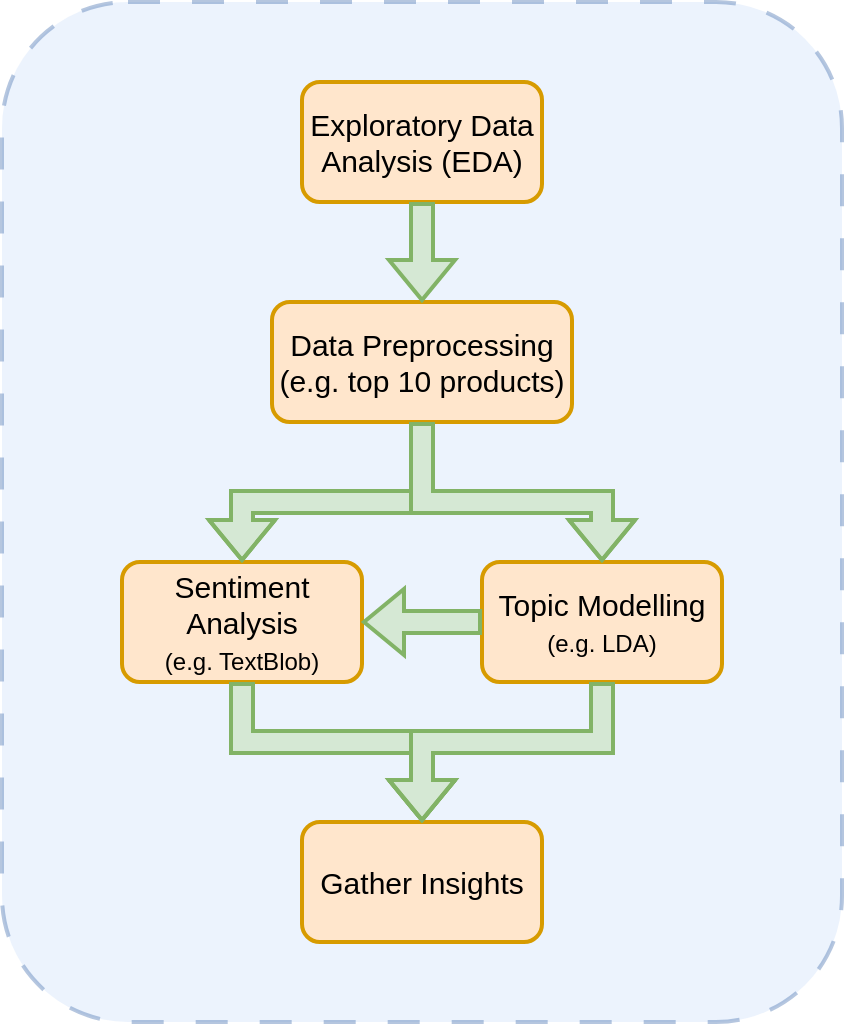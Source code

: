 <mxfile version="24.8.3">
  <diagram name="Page-1" id="Auo-WJhbOrM8xYh9lHOt">
    <mxGraphModel dx="1434" dy="1838" grid="1" gridSize="10" guides="1" tooltips="1" connect="1" arrows="1" fold="1" page="1" pageScale="1" pageWidth="850" pageHeight="1100" math="0" shadow="0">
      <root>
        <mxCell id="0" />
        <mxCell id="1" parent="0" />
        <mxCell id="PQHfU8y0sBaOPBiTjZiv-2" value="" style="rounded=1;whiteSpace=wrap;html=1;fillColor=#dae8fc;strokeColor=#6c8ebf;strokeWidth=2;dashed=1;dashPattern=8 8;opacity=50;" vertex="1" parent="1">
          <mxGeometry x="60" y="-50" width="420" height="510" as="geometry" />
        </mxCell>
        <mxCell id="PQHfU8y0sBaOPBiTjZiv-3" value="Exploratory Data Analysis (EDA)" style="rounded=1;whiteSpace=wrap;html=1;fillColor=#FFE6CC;strokeColor=#d79b00;strokeWidth=2;fontSize=15;textShadow=0;labelBorderColor=none;labelBackgroundColor=none;" vertex="1" parent="1">
          <mxGeometry x="210" y="-10" width="120" height="60" as="geometry" />
        </mxCell>
        <mxCell id="PQHfU8y0sBaOPBiTjZiv-4" value="Sentiment Analysis&lt;div&gt;&lt;font style=&quot;font-size: 12px;&quot;&gt;(e.g. TextBlob)&lt;/font&gt;&lt;/div&gt;" style="rounded=1;whiteSpace=wrap;html=1;fillColor=#FFE6CC;strokeColor=#d79b00;strokeWidth=2;fontSize=15;textShadow=0;labelBorderColor=none;labelBackgroundColor=none;" vertex="1" parent="1">
          <mxGeometry x="120" y="230" width="120" height="60" as="geometry" />
        </mxCell>
        <mxCell id="PQHfU8y0sBaOPBiTjZiv-6" value="Topic Modelling&lt;div&gt;&lt;font style=&quot;font-size: 12px;&quot;&gt;(e.g. LDA)&lt;/font&gt;&lt;/div&gt;" style="rounded=1;whiteSpace=wrap;html=1;fillColor=#FFE6CC;strokeColor=#d79b00;strokeWidth=2;fontSize=15;textShadow=0;labelBorderColor=none;labelBackgroundColor=none;" vertex="1" parent="1">
          <mxGeometry x="300" y="230" width="120" height="60" as="geometry" />
        </mxCell>
        <mxCell id="PQHfU8y0sBaOPBiTjZiv-7" value="Gather Insights" style="rounded=1;whiteSpace=wrap;html=1;fillColor=#FFE6CC;strokeColor=#d79b00;strokeWidth=2;fontSize=15;textShadow=0;labelBorderColor=none;labelBackgroundColor=none;" vertex="1" parent="1">
          <mxGeometry x="210" y="360" width="120" height="60" as="geometry" />
        </mxCell>
        <mxCell id="PQHfU8y0sBaOPBiTjZiv-11" value="Data Preprocessing&lt;div&gt;(e.g. top 10 products)&lt;/div&gt;" style="rounded=1;whiteSpace=wrap;html=1;fillColor=#FFE6CC;strokeColor=#d79b00;strokeWidth=2;fontSize=15;textShadow=0;labelBorderColor=none;labelBackgroundColor=none;" vertex="1" parent="1">
          <mxGeometry x="195" y="100" width="150" height="60" as="geometry" />
        </mxCell>
        <mxCell id="PQHfU8y0sBaOPBiTjZiv-12" value="" style="shape=flexArrow;endArrow=classic;html=1;rounded=0;exitX=0.5;exitY=1;exitDx=0;exitDy=0;entryX=0.5;entryY=0;entryDx=0;entryDy=0;strokeWidth=2;fillColor=#d5e8d4;strokeColor=#82b366;" edge="1" parent="1" source="PQHfU8y0sBaOPBiTjZiv-3" target="PQHfU8y0sBaOPBiTjZiv-11">
          <mxGeometry width="50" height="50" relative="1" as="geometry">
            <mxPoint x="400" y="260" as="sourcePoint" />
            <mxPoint x="450" y="210" as="targetPoint" />
          </mxGeometry>
        </mxCell>
        <mxCell id="PQHfU8y0sBaOPBiTjZiv-13" value="" style="shape=flexArrow;endArrow=classic;html=1;rounded=0;exitX=0.5;exitY=1;exitDx=0;exitDy=0;entryX=0.5;entryY=0;entryDx=0;entryDy=0;strokeWidth=2;fillColor=#d5e8d4;strokeColor=#82b366;" edge="1" parent="1" source="PQHfU8y0sBaOPBiTjZiv-11" target="PQHfU8y0sBaOPBiTjZiv-4">
          <mxGeometry width="50" height="50" relative="1" as="geometry">
            <mxPoint x="280" y="60" as="sourcePoint" />
            <mxPoint x="280" y="110" as="targetPoint" />
            <Array as="points">
              <mxPoint x="270" y="200" />
              <mxPoint x="180" y="200" />
            </Array>
          </mxGeometry>
        </mxCell>
        <mxCell id="PQHfU8y0sBaOPBiTjZiv-14" value="" style="shape=flexArrow;endArrow=classic;html=1;rounded=0;exitX=0.5;exitY=1;exitDx=0;exitDy=0;entryX=0.5;entryY=0;entryDx=0;entryDy=0;strokeWidth=2;fillColor=#d5e8d4;strokeColor=#82b366;" edge="1" parent="1" source="PQHfU8y0sBaOPBiTjZiv-11" target="PQHfU8y0sBaOPBiTjZiv-6">
          <mxGeometry width="50" height="50" relative="1" as="geometry">
            <mxPoint x="280" y="170" as="sourcePoint" />
            <mxPoint x="190" y="240" as="targetPoint" />
            <Array as="points">
              <mxPoint x="270" y="200" />
              <mxPoint x="360" y="200" />
            </Array>
          </mxGeometry>
        </mxCell>
        <mxCell id="PQHfU8y0sBaOPBiTjZiv-15" value="" style="shape=flexArrow;endArrow=classic;html=1;rounded=0;exitX=0.5;exitY=1;exitDx=0;exitDy=0;entryX=0.5;entryY=0;entryDx=0;entryDy=0;strokeWidth=2;fillColor=#d5e8d4;strokeColor=#82b366;" edge="1" parent="1" source="PQHfU8y0sBaOPBiTjZiv-4" target="PQHfU8y0sBaOPBiTjZiv-7">
          <mxGeometry width="50" height="50" relative="1" as="geometry">
            <mxPoint x="280" y="60" as="sourcePoint" />
            <mxPoint x="280" y="110" as="targetPoint" />
            <Array as="points">
              <mxPoint x="180" y="320" />
              <mxPoint x="270" y="320" />
            </Array>
          </mxGeometry>
        </mxCell>
        <mxCell id="PQHfU8y0sBaOPBiTjZiv-16" value="" style="shape=flexArrow;endArrow=classic;html=1;rounded=0;exitX=0.5;exitY=1;exitDx=0;exitDy=0;entryX=0.5;entryY=0;entryDx=0;entryDy=0;strokeWidth=2;fillColor=#d5e8d4;strokeColor=#82b366;" edge="1" parent="1" source="PQHfU8y0sBaOPBiTjZiv-6" target="PQHfU8y0sBaOPBiTjZiv-7">
          <mxGeometry width="50" height="50" relative="1" as="geometry">
            <mxPoint x="190" y="300" as="sourcePoint" />
            <mxPoint x="280" y="360" as="targetPoint" />
            <Array as="points">
              <mxPoint x="360" y="320" />
              <mxPoint x="270" y="320" />
            </Array>
          </mxGeometry>
        </mxCell>
        <mxCell id="PQHfU8y0sBaOPBiTjZiv-17" value="" style="shape=flexArrow;endArrow=classic;html=1;rounded=0;entryX=1;entryY=0.5;entryDx=0;entryDy=0;strokeWidth=2;fillColor=#d5e8d4;strokeColor=#82b366;exitX=0;exitY=0.5;exitDx=0;exitDy=0;" edge="1" parent="1" source="PQHfU8y0sBaOPBiTjZiv-6" target="PQHfU8y0sBaOPBiTjZiv-4">
          <mxGeometry width="50" height="50" relative="1" as="geometry">
            <mxPoint x="280" y="60" as="sourcePoint" />
            <mxPoint x="280" y="110" as="targetPoint" />
          </mxGeometry>
        </mxCell>
      </root>
    </mxGraphModel>
  </diagram>
</mxfile>
